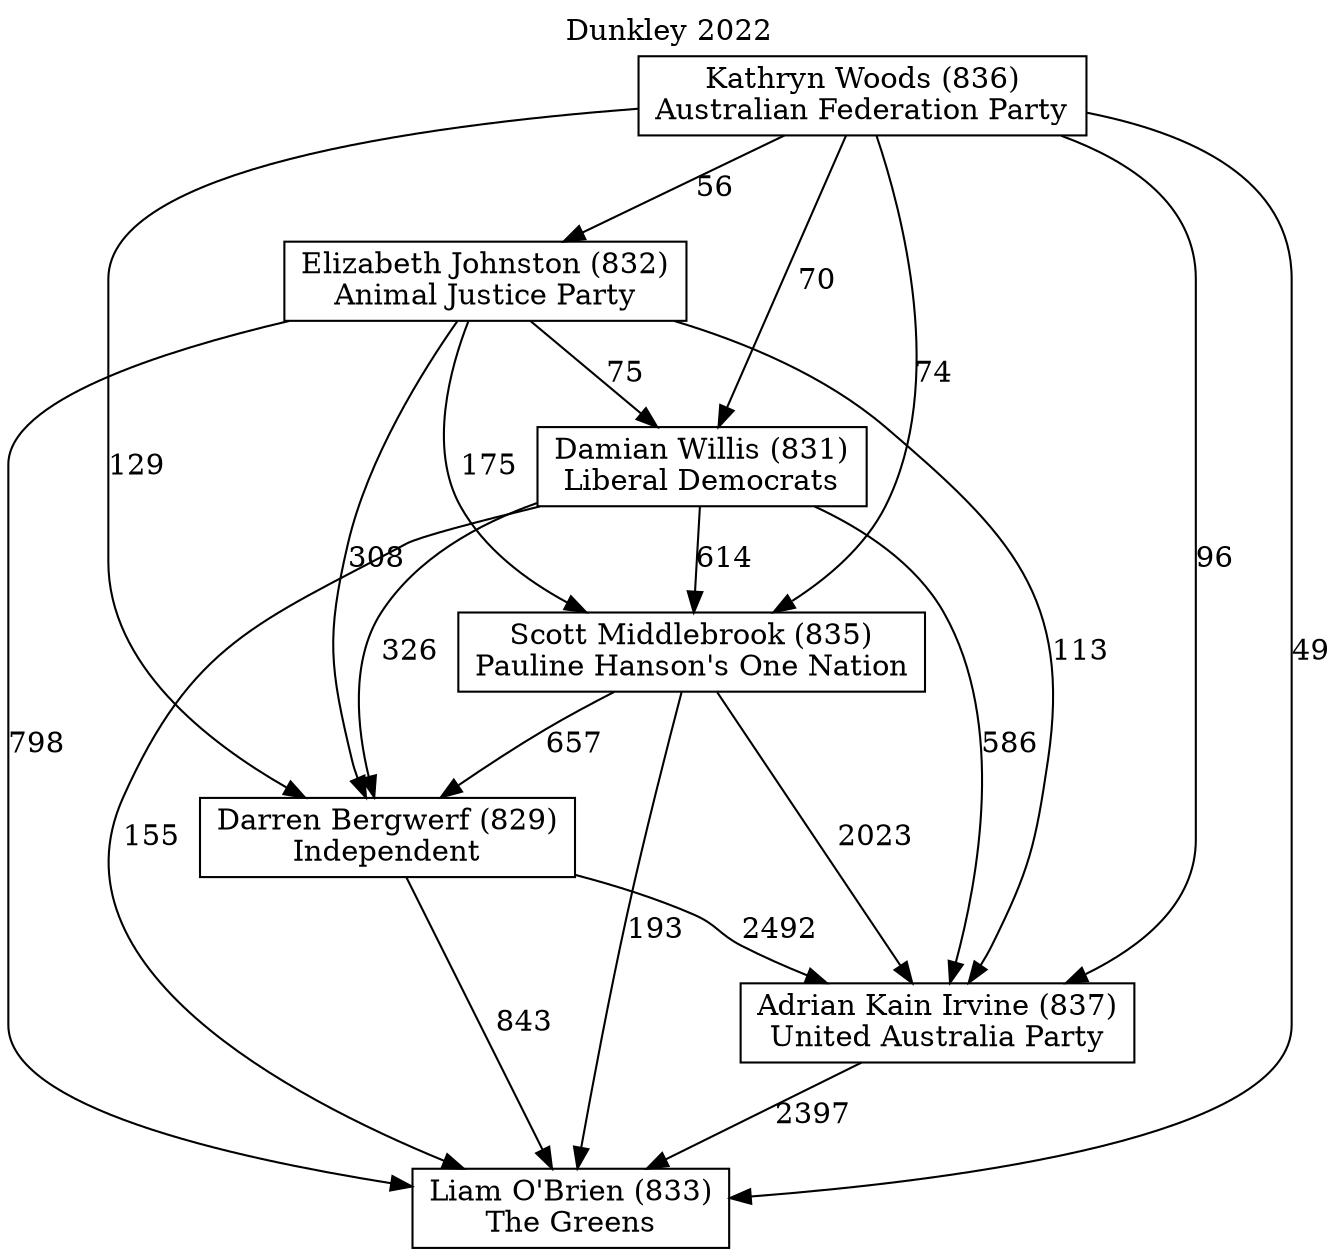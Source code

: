 // House preference flow
digraph "Liam O'Brien (833)_Dunkley_2022" {
	graph [label="Dunkley 2022" labelloc=t mclimit=10]
	node [shape=box]
	"Liam O'Brien (833)" [label="Liam O'Brien (833)
The Greens"]
	"Elizabeth Johnston (832)" [label="Elizabeth Johnston (832)
Animal Justice Party"]
	"Scott Middlebrook (835)" [label="Scott Middlebrook (835)
Pauline Hanson's One Nation"]
	"Adrian Kain Irvine (837)" [label="Adrian Kain Irvine (837)
United Australia Party"]
	"Darren Bergwerf (829)" [label="Darren Bergwerf (829)
Independent"]
	"Damian Willis (831)" [label="Damian Willis (831)
Liberal Democrats"]
	"Kathryn Woods (836)" [label="Kathryn Woods (836)
Australian Federation Party"]
	"Elizabeth Johnston (832)" -> "Scott Middlebrook (835)" [label=175]
	"Kathryn Woods (836)" -> "Elizabeth Johnston (832)" [label=56]
	"Damian Willis (831)" -> "Adrian Kain Irvine (837)" [label=586]
	"Kathryn Woods (836)" -> "Adrian Kain Irvine (837)" [label=96]
	"Kathryn Woods (836)" -> "Liam O'Brien (833)" [label=49]
	"Scott Middlebrook (835)" -> "Liam O'Brien (833)" [label=193]
	"Elizabeth Johnston (832)" -> "Liam O'Brien (833)" [label=798]
	"Scott Middlebrook (835)" -> "Darren Bergwerf (829)" [label=657]
	"Adrian Kain Irvine (837)" -> "Liam O'Brien (833)" [label=2397]
	"Damian Willis (831)" -> "Scott Middlebrook (835)" [label=614]
	"Damian Willis (831)" -> "Liam O'Brien (833)" [label=155]
	"Kathryn Woods (836)" -> "Scott Middlebrook (835)" [label=74]
	"Damian Willis (831)" -> "Darren Bergwerf (829)" [label=326]
	"Elizabeth Johnston (832)" -> "Damian Willis (831)" [label=75]
	"Kathryn Woods (836)" -> "Damian Willis (831)" [label=70]
	"Elizabeth Johnston (832)" -> "Darren Bergwerf (829)" [label=308]
	"Darren Bergwerf (829)" -> "Liam O'Brien (833)" [label=843]
	"Kathryn Woods (836)" -> "Darren Bergwerf (829)" [label=129]
	"Scott Middlebrook (835)" -> "Adrian Kain Irvine (837)" [label=2023]
	"Elizabeth Johnston (832)" -> "Adrian Kain Irvine (837)" [label=113]
	"Darren Bergwerf (829)" -> "Adrian Kain Irvine (837)" [label=2492]
}
